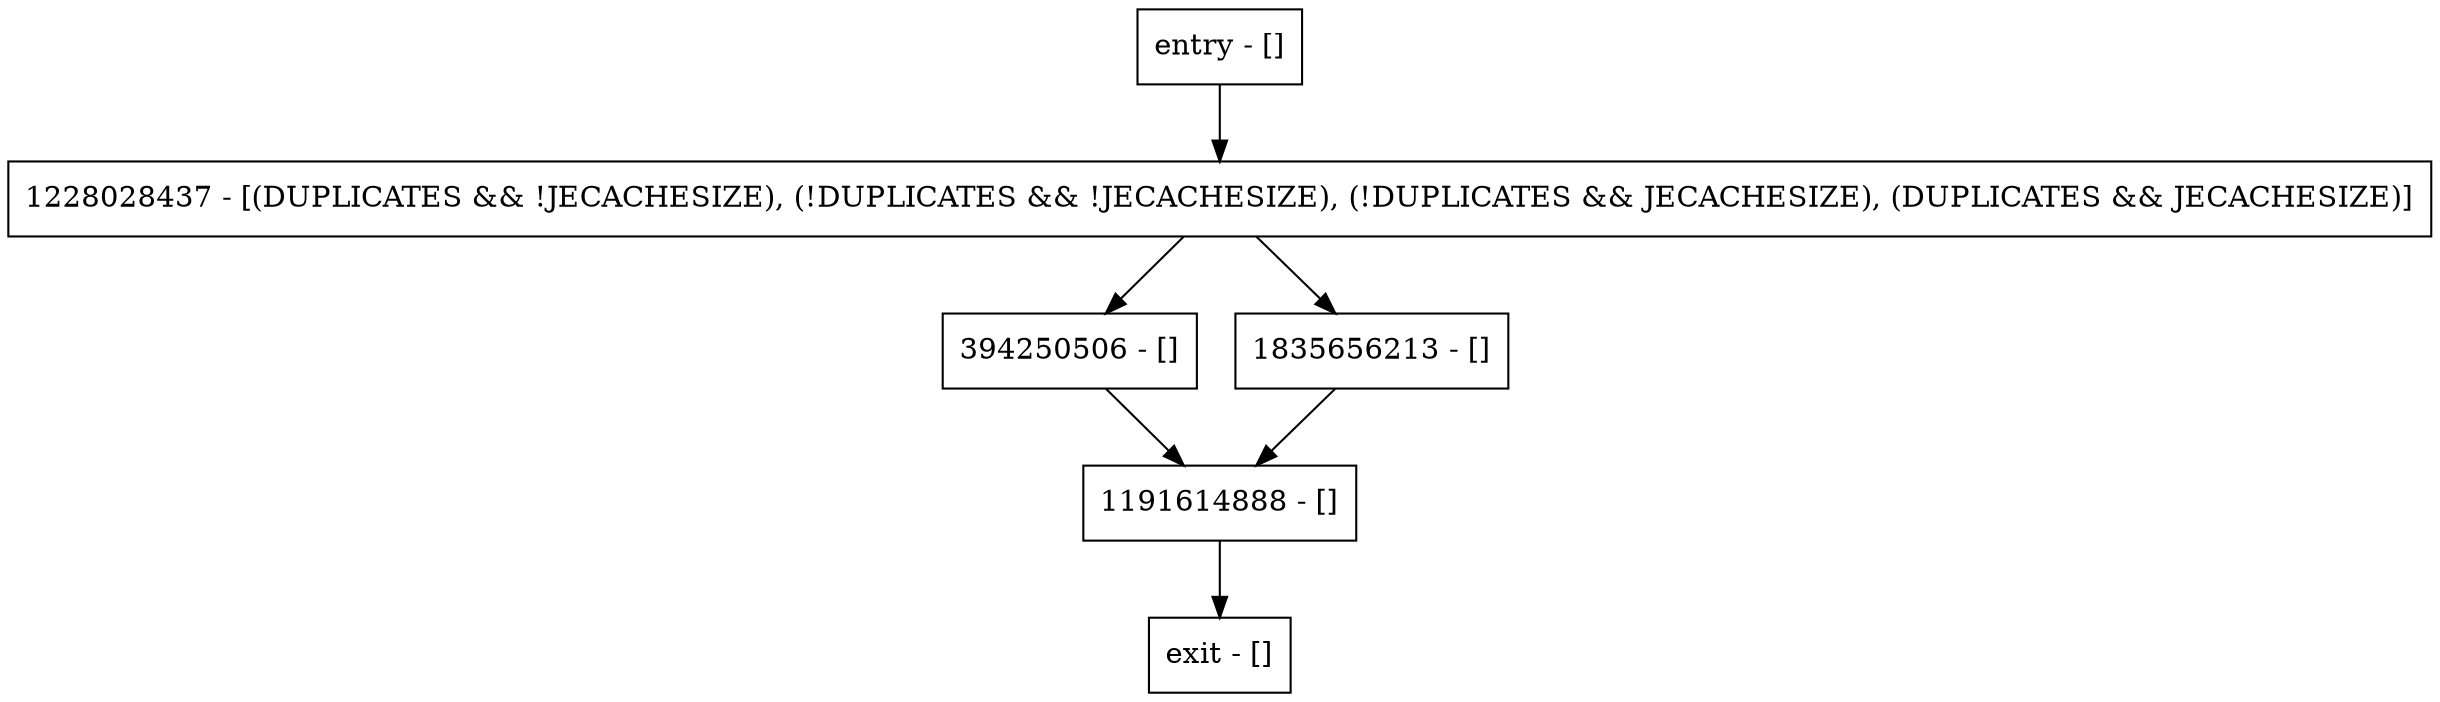 digraph getUtilizationRepairDone {
node [shape=record];
394250506 [label="394250506 - []"];
entry [label="entry - []"];
exit [label="exit - []"];
1835656213 [label="1835656213 - []"];
1191614888 [label="1191614888 - []"];
1228028437 [label="1228028437 - [(DUPLICATES && !JECACHESIZE), (!DUPLICATES && !JECACHESIZE), (!DUPLICATES && JECACHESIZE), (DUPLICATES && JECACHESIZE)]"];
entry;
exit;
394250506 -> 1191614888;
entry -> 1228028437;
1835656213 -> 1191614888;
1191614888 -> exit;
1228028437 -> 394250506;
1228028437 -> 1835656213;
}
